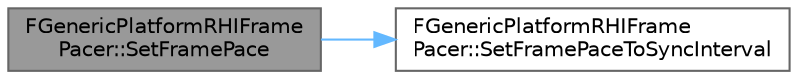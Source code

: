 digraph "FGenericPlatformRHIFramePacer::SetFramePace"
{
 // INTERACTIVE_SVG=YES
 // LATEX_PDF_SIZE
  bgcolor="transparent";
  edge [fontname=Helvetica,fontsize=10,labelfontname=Helvetica,labelfontsize=10];
  node [fontname=Helvetica,fontsize=10,shape=box,height=0.2,width=0.4];
  rankdir="LR";
  Node1 [id="Node000001",label="FGenericPlatformRHIFrame\lPacer::SetFramePace",height=0.2,width=0.4,color="gray40", fillcolor="grey60", style="filled", fontcolor="black",tooltip="Sets the pace we would like to running at (30 = 30fps, 0 = unpaced)."];
  Node1 -> Node2 [id="edge1_Node000001_Node000002",color="steelblue1",style="solid",tooltip=" "];
  Node2 [id="Node000002",label="FGenericPlatformRHIFrame\lPacer::SetFramePaceToSyncInterval",height=0.2,width=0.4,color="grey40", fillcolor="white", style="filled",URL="$da/d1b/structFGenericPlatformRHIFramePacer.html#ad9a5579ada864291cb95990f69c0649a",tooltip="The generic implementation sets rhi.SyncInterval based on FPlatformMisc::GetMaxRefreshRate()."];
}
